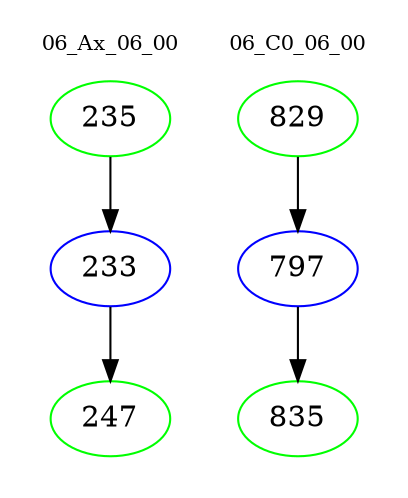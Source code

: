 digraph{
subgraph cluster_0 {
color = white
label = "06_Ax_06_00";
fontsize=10;
T0_235 [label="235", color="green"]
T0_235 -> T0_233 [color="black"]
T0_233 [label="233", color="blue"]
T0_233 -> T0_247 [color="black"]
T0_247 [label="247", color="green"]
}
subgraph cluster_1 {
color = white
label = "06_C0_06_00";
fontsize=10;
T1_829 [label="829", color="green"]
T1_829 -> T1_797 [color="black"]
T1_797 [label="797", color="blue"]
T1_797 -> T1_835 [color="black"]
T1_835 [label="835", color="green"]
}
}
